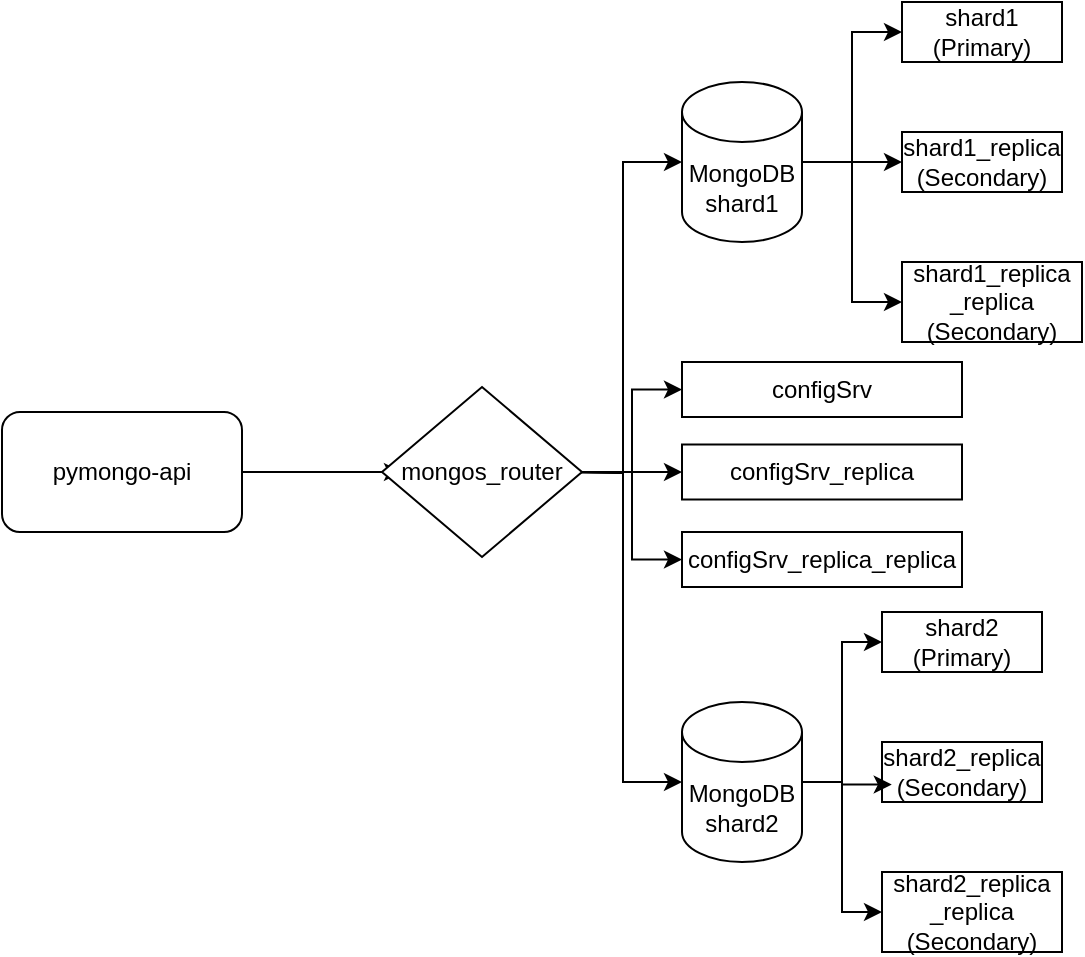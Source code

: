 <mxfile version="24.7.8">
  <diagram name="Page-1" id="-H_mtQnk-PTXWXPvYvuk">
    <mxGraphModel dx="1436" dy="968" grid="1" gridSize="10" guides="1" tooltips="1" connect="1" arrows="1" fold="1" page="1" pageScale="1" pageWidth="1169" pageHeight="827" math="0" shadow="0">
      <root>
        <mxCell id="0" />
        <mxCell id="1" parent="0" />
        <mxCell id="bvTuibAeaC0NRe69B3yS-6" style="edgeStyle=orthogonalEdgeStyle;rounded=0;orthogonalLoop=1;jettySize=auto;html=1;entryX=0;entryY=0.5;entryDx=0;entryDy=0;" parent="1" source="zA23MoTUsTF4_91t8viU-2" target="bvTuibAeaC0NRe69B3yS-1" edge="1">
          <mxGeometry relative="1" as="geometry" />
        </mxCell>
        <mxCell id="bvTuibAeaC0NRe69B3yS-7" style="edgeStyle=orthogonalEdgeStyle;rounded=0;orthogonalLoop=1;jettySize=auto;html=1;entryX=0;entryY=0.5;entryDx=0;entryDy=0;" parent="1" source="zA23MoTUsTF4_91t8viU-2" target="bvTuibAeaC0NRe69B3yS-3" edge="1">
          <mxGeometry relative="1" as="geometry" />
        </mxCell>
        <mxCell id="bvTuibAeaC0NRe69B3yS-8" style="edgeStyle=orthogonalEdgeStyle;rounded=0;orthogonalLoop=1;jettySize=auto;html=1;entryX=0;entryY=0.5;entryDx=0;entryDy=0;" parent="1" source="zA23MoTUsTF4_91t8viU-2" target="bvTuibAeaC0NRe69B3yS-4" edge="1">
          <mxGeometry relative="1" as="geometry" />
        </mxCell>
        <mxCell id="zA23MoTUsTF4_91t8viU-2" value="MongoDB&lt;div&gt;shard1&lt;/div&gt;" style="shape=cylinder3;whiteSpace=wrap;html=1;boundedLbl=1;backgroundOutline=1;size=15;" parent="1" vertex="1">
          <mxGeometry x="700" y="120" width="60" height="80" as="geometry" />
        </mxCell>
        <mxCell id="mjIp_5prs85UFXJ5Mf7U-3" style="edgeStyle=orthogonalEdgeStyle;rounded=0;orthogonalLoop=1;jettySize=auto;html=1;entryX=0;entryY=0.5;entryDx=0;entryDy=0;" parent="1" source="zA23MoTUsTF4_91t8viU-3" edge="1">
          <mxGeometry relative="1" as="geometry">
            <mxPoint x="560" y="315" as="targetPoint" />
          </mxGeometry>
        </mxCell>
        <mxCell id="zA23MoTUsTF4_91t8viU-3" value="pymongo-api" style="rounded=1;whiteSpace=wrap;html=1;" parent="1" vertex="1">
          <mxGeometry x="360" y="285" width="120" height="60" as="geometry" />
        </mxCell>
        <mxCell id="hR7J2rn-pitUn4OtnqpB-1" style="edgeStyle=orthogonalEdgeStyle;rounded=0;orthogonalLoop=1;jettySize=auto;html=1;entryX=0;entryY=0.5;entryDx=0;entryDy=0;" edge="1" parent="1" source="mjIp_5prs85UFXJ5Mf7U-1" target="bvTuibAeaC0NRe69B3yS-9">
          <mxGeometry relative="1" as="geometry" />
        </mxCell>
        <mxCell id="hR7J2rn-pitUn4OtnqpB-5" style="edgeStyle=orthogonalEdgeStyle;rounded=0;orthogonalLoop=1;jettySize=auto;html=1;entryX=0;entryY=0.5;entryDx=0;entryDy=0;" edge="1" parent="1" source="mjIp_5prs85UFXJ5Mf7U-1" target="hR7J2rn-pitUn4OtnqpB-3">
          <mxGeometry relative="1" as="geometry" />
        </mxCell>
        <mxCell id="mjIp_5prs85UFXJ5Mf7U-1" value="MongoDB&lt;div&gt;shard2&lt;/div&gt;" style="shape=cylinder3;whiteSpace=wrap;html=1;boundedLbl=1;backgroundOutline=1;size=15;" parent="1" vertex="1">
          <mxGeometry x="700" y="430" width="60" height="80" as="geometry" />
        </mxCell>
        <mxCell id="mjIp_5prs85UFXJ5Mf7U-4" style="edgeStyle=orthogonalEdgeStyle;rounded=0;orthogonalLoop=1;jettySize=auto;html=1;exitX=1;exitY=0.5;exitDx=0;exitDy=0;entryX=0;entryY=0.5;entryDx=0;entryDy=0;entryPerimeter=0;" parent="1" target="zA23MoTUsTF4_91t8viU-2" edge="1">
          <mxGeometry relative="1" as="geometry">
            <mxPoint x="640" y="315" as="sourcePoint" />
          </mxGeometry>
        </mxCell>
        <mxCell id="mjIp_5prs85UFXJ5Mf7U-5" style="edgeStyle=orthogonalEdgeStyle;rounded=0;orthogonalLoop=1;jettySize=auto;html=1;entryX=0;entryY=0.5;entryDx=0;entryDy=0;entryPerimeter=0;" parent="1" target="mjIp_5prs85UFXJ5Mf7U-1" edge="1">
          <mxGeometry relative="1" as="geometry">
            <mxPoint x="640" y="315" as="sourcePoint" />
          </mxGeometry>
        </mxCell>
        <mxCell id="hR7J2rn-pitUn4OtnqpB-12" style="edgeStyle=orthogonalEdgeStyle;rounded=0;orthogonalLoop=1;jettySize=auto;html=1;entryX=0;entryY=0.5;entryDx=0;entryDy=0;" edge="1" parent="1" source="mjIp_5prs85UFXJ5Mf7U-6" target="hR7J2rn-pitUn4OtnqpB-7">
          <mxGeometry relative="1" as="geometry" />
        </mxCell>
        <mxCell id="hR7J2rn-pitUn4OtnqpB-13" style="edgeStyle=orthogonalEdgeStyle;rounded=0;orthogonalLoop=1;jettySize=auto;html=1;entryX=0;entryY=0.5;entryDx=0;entryDy=0;" edge="1" parent="1" source="mjIp_5prs85UFXJ5Mf7U-6" target="hR7J2rn-pitUn4OtnqpB-9">
          <mxGeometry relative="1" as="geometry" />
        </mxCell>
        <mxCell id="hR7J2rn-pitUn4OtnqpB-14" style="edgeStyle=orthogonalEdgeStyle;rounded=0;orthogonalLoop=1;jettySize=auto;html=1;entryX=0;entryY=0.5;entryDx=0;entryDy=0;" edge="1" parent="1" source="mjIp_5prs85UFXJ5Mf7U-6" target="hR7J2rn-pitUn4OtnqpB-11">
          <mxGeometry relative="1" as="geometry" />
        </mxCell>
        <mxCell id="mjIp_5prs85UFXJ5Mf7U-6" value="mongos_router" style="rhombus;whiteSpace=wrap;html=1;" parent="1" vertex="1">
          <mxGeometry x="550" y="272.5" width="100" height="85" as="geometry" />
        </mxCell>
        <mxCell id="bvTuibAeaC0NRe69B3yS-1" value="shard1&lt;br&gt;(Primary)" style="rounded=0;whiteSpace=wrap;html=1;" parent="1" vertex="1">
          <mxGeometry x="810" y="80" width="80" height="30" as="geometry" />
        </mxCell>
        <mxCell id="bvTuibAeaC0NRe69B3yS-3" value="shard1_replica&lt;br&gt;(Secondary)" style="rounded=0;whiteSpace=wrap;html=1;" parent="1" vertex="1">
          <mxGeometry x="810" y="145" width="80" height="30" as="geometry" />
        </mxCell>
        <mxCell id="bvTuibAeaC0NRe69B3yS-4" value="shard1_replica&lt;br&gt;_replica&lt;div&gt;(Secondary)&lt;/div&gt;" style="rounded=0;whiteSpace=wrap;html=1;" parent="1" vertex="1">
          <mxGeometry x="810" y="210" width="90" height="40" as="geometry" />
        </mxCell>
        <mxCell id="bvTuibAeaC0NRe69B3yS-9" value="shard2&lt;br&gt;(Primary)" style="rounded=0;whiteSpace=wrap;html=1;" parent="1" vertex="1">
          <mxGeometry x="800" y="385" width="80" height="30" as="geometry" />
        </mxCell>
        <mxCell id="hR7J2rn-pitUn4OtnqpB-2" value="shard2_replica&lt;br&gt;(Secondary)" style="rounded=0;whiteSpace=wrap;html=1;" vertex="1" parent="1">
          <mxGeometry x="800" y="450" width="80" height="30" as="geometry" />
        </mxCell>
        <mxCell id="hR7J2rn-pitUn4OtnqpB-3" value="shard2_replica&lt;br&gt;_replica&lt;div&gt;(Secondary)&lt;/div&gt;" style="rounded=0;whiteSpace=wrap;html=1;" vertex="1" parent="1">
          <mxGeometry x="800" y="515" width="90" height="40" as="geometry" />
        </mxCell>
        <mxCell id="hR7J2rn-pitUn4OtnqpB-4" style="edgeStyle=orthogonalEdgeStyle;rounded=0;orthogonalLoop=1;jettySize=auto;html=1;entryX=0.061;entryY=0.71;entryDx=0;entryDy=0;entryPerimeter=0;" edge="1" parent="1" source="mjIp_5prs85UFXJ5Mf7U-1" target="hR7J2rn-pitUn4OtnqpB-2">
          <mxGeometry relative="1" as="geometry" />
        </mxCell>
        <mxCell id="hR7J2rn-pitUn4OtnqpB-7" value="configSrv" style="rounded=0;whiteSpace=wrap;html=1;" vertex="1" parent="1">
          <mxGeometry x="700" y="260" width="140" height="27.5" as="geometry" />
        </mxCell>
        <mxCell id="hR7J2rn-pitUn4OtnqpB-9" value="configSrv_replica" style="rounded=0;whiteSpace=wrap;html=1;" vertex="1" parent="1">
          <mxGeometry x="700" y="301.25" width="140" height="27.5" as="geometry" />
        </mxCell>
        <mxCell id="hR7J2rn-pitUn4OtnqpB-11" value="configSrv_replica_replica" style="rounded=0;whiteSpace=wrap;html=1;" vertex="1" parent="1">
          <mxGeometry x="700" y="345" width="140" height="27.5" as="geometry" />
        </mxCell>
      </root>
    </mxGraphModel>
  </diagram>
</mxfile>
